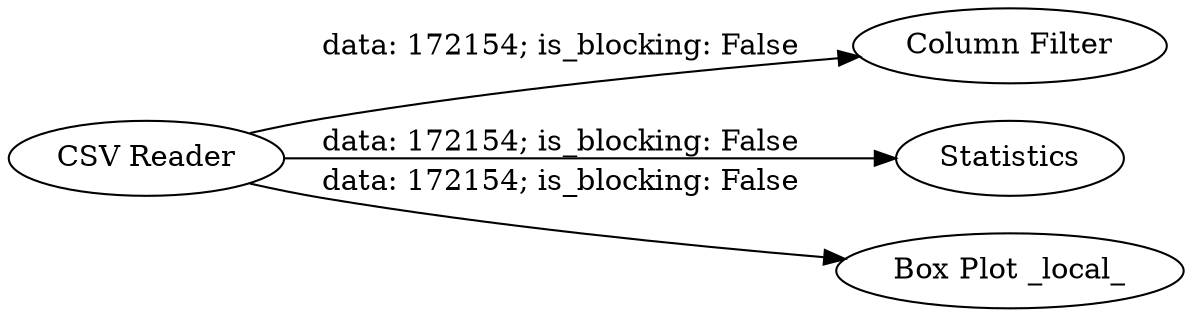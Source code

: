 digraph {
	"-4638356373058069379_5" [label="Column Filter"]
	"-6725436911395159671_2" [label=Statistics]
	"-6725436911395159671_1" [label="CSV Reader"]
	"-6725436911395159671_9" [label="Box Plot _local_"]
	"-6725436911395159671_1" -> "-4638356373058069379_5" [label="data: 172154; is_blocking: False"]
	"-6725436911395159671_1" -> "-6725436911395159671_2" [label="data: 172154; is_blocking: False"]
	"-6725436911395159671_1" -> "-6725436911395159671_9" [label="data: 172154; is_blocking: False"]
	rankdir=LR
}
